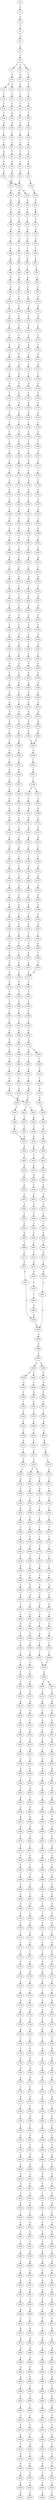 strict digraph  {
	S0 -> S1 [ label = C ];
	S1 -> S2 [ label = G ];
	S2 -> S3 [ label = A ];
	S3 -> S4 [ label = G ];
	S4 -> S5 [ label = T ];
	S5 -> S6 [ label = C ];
	S6 -> S7 [ label = C ];
	S6 -> S8 [ label = G ];
	S6 -> S9 [ label = T ];
	S7 -> S10 [ label = C ];
	S8 -> S11 [ label = A ];
	S9 -> S12 [ label = C ];
	S10 -> S13 [ label = T ];
	S10 -> S14 [ label = G ];
	S11 -> S15 [ label = A ];
	S12 -> S16 [ label = G ];
	S13 -> S17 [ label = C ];
	S14 -> S18 [ label = C ];
	S15 -> S19 [ label = C ];
	S16 -> S20 [ label = T ];
	S17 -> S21 [ label = C ];
	S18 -> S22 [ label = C ];
	S19 -> S23 [ label = C ];
	S20 -> S24 [ label = C ];
	S21 -> S25 [ label = G ];
	S22 -> S26 [ label = T ];
	S23 -> S27 [ label = T ];
	S24 -> S28 [ label = T ];
	S25 -> S29 [ label = G ];
	S26 -> S30 [ label = G ];
	S27 -> S31 [ label = G ];
	S28 -> S32 [ label = G ];
	S29 -> S33 [ label = T ];
	S30 -> S34 [ label = T ];
	S31 -> S35 [ label = T ];
	S32 -> S36 [ label = T ];
	S33 -> S37 [ label = C ];
	S34 -> S38 [ label = C ];
	S35 -> S39 [ label = C ];
	S36 -> S40 [ label = T ];
	S37 -> S41 [ label = T ];
	S38 -> S42 [ label = G ];
	S39 -> S43 [ label = G ];
	S40 -> S44 [ label = C ];
	S41 -> S45 [ label = G ];
	S42 -> S46 [ label = C ];
	S43 -> S47 [ label = C ];
	S44 -> S48 [ label = C ];
	S45 -> S49 [ label = G ];
	S46 -> S50 [ label = G ];
	S47 -> S51 [ label = G ];
	S48 -> S52 [ label = G ];
	S49 -> S53 [ label = A ];
	S50 -> S54 [ label = C ];
	S51 -> S54 [ label = C ];
	S52 -> S55 [ label = T ];
	S53 -> S56 [ label = G ];
	S54 -> S57 [ label = G ];
	S54 -> S58 [ label = A ];
	S55 -> S59 [ label = G ];
	S56 -> S60 [ label = G ];
	S57 -> S61 [ label = A ];
	S58 -> S62 [ label = A ];
	S59 -> S63 [ label = G ];
	S60 -> S64 [ label = G ];
	S61 -> S65 [ label = G ];
	S62 -> S66 [ label = C ];
	S63 -> S67 [ label = C ];
	S64 -> S68 [ label = T ];
	S65 -> S69 [ label = C ];
	S66 -> S70 [ label = C ];
	S67 -> S71 [ label = C ];
	S68 -> S72 [ label = G ];
	S69 -> S73 [ label = A ];
	S70 -> S74 [ label = C ];
	S71 -> S75 [ label = C ];
	S72 -> S76 [ label = T ];
	S73 -> S77 [ label = G ];
	S74 -> S78 [ label = G ];
	S75 -> S79 [ label = G ];
	S76 -> S80 [ label = T ];
	S77 -> S81 [ label = T ];
	S78 -> S82 [ label = T ];
	S79 -> S83 [ label = T ];
	S80 -> S84 [ label = C ];
	S81 -> S85 [ label = G ];
	S82 -> S86 [ label = A ];
	S83 -> S87 [ label = C ];
	S84 -> S88 [ label = C ];
	S85 -> S89 [ label = C ];
	S86 -> S90 [ label = C ];
	S87 -> S91 [ label = C ];
	S88 -> S92 [ label = A ];
	S89 -> S93 [ label = A ];
	S90 -> S94 [ label = A ];
	S91 -> S95 [ label = A ];
	S92 -> S96 [ label = G ];
	S93 -> S97 [ label = A ];
	S94 -> S98 [ label = G ];
	S95 -> S99 [ label = G ];
	S96 -> S100 [ label = C ];
	S97 -> S101 [ label = C ];
	S98 -> S102 [ label = C ];
	S99 -> S103 [ label = T ];
	S100 -> S104 [ label = A ];
	S101 -> S105 [ label = A ];
	S102 -> S106 [ label = A ];
	S103 -> S107 [ label = A ];
	S104 -> S108 [ label = G ];
	S105 -> S109 [ label = G ];
	S106 -> S110 [ label = G ];
	S107 -> S111 [ label = G ];
	S108 -> S112 [ label = A ];
	S109 -> S113 [ label = C ];
	S110 -> S114 [ label = G ];
	S111 -> S115 [ label = C ];
	S112 -> S116 [ label = T ];
	S113 -> S117 [ label = T ];
	S114 -> S118 [ label = T ];
	S115 -> S119 [ label = T ];
	S116 -> S120 [ label = A ];
	S117 -> S121 [ label = A ];
	S118 -> S122 [ label = G ];
	S119 -> S123 [ label = C ];
	S120 -> S124 [ label = A ];
	S121 -> S125 [ label = C ];
	S122 -> S126 [ label = C ];
	S123 -> S127 [ label = C ];
	S124 -> S128 [ label = A ];
	S125 -> S129 [ label = G ];
	S126 -> S130 [ label = A ];
	S127 -> S131 [ label = A ];
	S128 -> S132 [ label = A ];
	S129 -> S133 [ label = A ];
	S130 -> S134 [ label = C ];
	S131 -> S135 [ label = C ];
	S132 -> S136 [ label = A ];
	S133 -> S137 [ label = G ];
	S134 -> S138 [ label = G ];
	S135 -> S139 [ label = C ];
	S136 -> S140 [ label = C ];
	S137 -> S141 [ label = A ];
	S138 -> S142 [ label = C ];
	S139 -> S143 [ label = G ];
	S140 -> S144 [ label = T ];
	S141 -> S145 [ label = A ];
	S142 -> S146 [ label = G ];
	S143 -> S147 [ label = G ];
	S144 -> S148 [ label = T ];
	S145 -> S149 [ label = C ];
	S146 -> S150 [ label = G ];
	S147 -> S151 [ label = A ];
	S148 -> S152 [ label = T ];
	S149 -> S153 [ label = T ];
	S150 -> S154 [ label = T ];
	S151 -> S155 [ label = C ];
	S152 -> S156 [ label = G ];
	S153 -> S157 [ label = G ];
	S154 -> S158 [ label = G ];
	S155 -> S159 [ label = G ];
	S156 -> S160 [ label = C ];
	S157 -> S161 [ label = G ];
	S158 -> S162 [ label = C ];
	S159 -> S163 [ label = T ];
	S160 -> S164 [ label = C ];
	S161 -> S165 [ label = C ];
	S162 -> S166 [ label = C ];
	S163 -> S167 [ label = C ];
	S164 -> S168 [ label = G ];
	S165 -> S169 [ label = G ];
	S166 -> S170 [ label = G ];
	S167 -> S171 [ label = G ];
	S168 -> S172 [ label = T ];
	S169 -> S173 [ label = C ];
	S170 -> S174 [ label = C ];
	S171 -> S175 [ label = T ];
	S172 -> S176 [ label = A ];
	S173 -> S177 [ label = A ];
	S174 -> S178 [ label = A ];
	S175 -> S179 [ label = G ];
	S176 -> S180 [ label = G ];
	S177 -> S181 [ label = G ];
	S178 -> S182 [ label = A ];
	S179 -> S183 [ label = A ];
	S180 -> S184 [ label = C ];
	S181 -> S185 [ label = C ];
	S182 -> S186 [ label = C ];
	S183 -> S187 [ label = C ];
	S184 -> S188 [ label = C ];
	S185 -> S189 [ label = G ];
	S186 -> S190 [ label = C ];
	S187 -> S191 [ label = C ];
	S188 -> S192 [ label = G ];
	S189 -> S193 [ label = G ];
	S190 -> S194 [ label = A ];
	S191 -> S195 [ label = G ];
	S192 -> S196 [ label = G ];
	S193 -> S197 [ label = G ];
	S194 -> S198 [ label = G ];
	S195 -> S199 [ label = G ];
	S196 -> S200 [ label = T ];
	S197 -> S201 [ label = T ];
	S198 -> S202 [ label = T ];
	S199 -> S203 [ label = T ];
	S200 -> S204 [ label = G ];
	S201 -> S205 [ label = G ];
	S202 -> S206 [ label = C ];
	S203 -> S207 [ label = C ];
	S204 -> S208 [ label = A ];
	S205 -> S209 [ label = C ];
	S206 -> S210 [ label = G ];
	S207 -> S211 [ label = G ];
	S208 -> S212 [ label = C ];
	S209 -> S213 [ label = C ];
	S210 -> S214 [ label = C ];
	S211 -> S215 [ label = C ];
	S212 -> S216 [ label = G ];
	S213 -> S217 [ label = G ];
	S214 -> S218 [ label = G ];
	S215 -> S219 [ label = G ];
	S216 -> S220 [ label = T ];
	S217 -> S221 [ label = C ];
	S218 -> S222 [ label = C ];
	S219 -> S223 [ label = T ];
	S220 -> S224 [ label = G ];
	S221 -> S225 [ label = C ];
	S222 -> S226 [ label = A ];
	S223 -> S227 [ label = A ];
	S224 -> S228 [ label = G ];
	S225 -> S229 [ label = G ];
	S226 -> S230 [ label = G ];
	S227 -> S231 [ label = G ];
	S228 -> S232 [ label = G ];
	S229 -> S233 [ label = G ];
	S230 -> S234 [ label = C ];
	S231 -> S235 [ label = C ];
	S232 -> S236 [ label = T ];
	S233 -> S237 [ label = T ];
	S234 -> S238 [ label = C ];
	S235 -> S239 [ label = C ];
	S236 -> S240 [ label = A ];
	S237 -> S241 [ label = G ];
	S238 -> S242 [ label = G ];
	S239 -> S243 [ label = G ];
	S240 -> S244 [ label = C ];
	S241 -> S245 [ label = G ];
	S242 -> S246 [ label = G ];
	S243 -> S247 [ label = C ];
	S244 -> S248 [ label = T ];
	S245 -> S249 [ label = T ];
	S246 -> S250 [ label = T ];
	S247 -> S251 [ label = T ];
	S248 -> S252 [ label = A ];
	S249 -> S253 [ label = G ];
	S250 -> S254 [ label = G ];
	S251 -> S255 [ label = G ];
	S252 -> S256 [ label = T ];
	S253 -> S257 [ label = G ];
	S254 -> S258 [ label = G ];
	S255 -> S259 [ label = G ];
	S256 -> S260 [ label = T ];
	S257 -> S261 [ label = A ];
	S258 -> S262 [ label = A ];
	S259 -> S263 [ label = A ];
	S260 -> S264 [ label = G ];
	S261 -> S265 [ label = A ];
	S262 -> S266 [ label = A ];
	S263 -> S267 [ label = A ];
	S264 -> S268 [ label = G ];
	S265 -> S269 [ label = C ];
	S266 -> S270 [ label = G ];
	S267 -> S271 [ label = G ];
	S268 -> S272 [ label = A ];
	S269 -> S273 [ label = C ];
	S270 -> S274 [ label = A ];
	S271 -> S275 [ label = A ];
	S272 -> S276 [ label = A ];
	S273 -> S277 [ label = T ];
	S274 -> S278 [ label = A ];
	S275 -> S279 [ label = A ];
	S276 -> S280 [ label = C ];
	S277 -> S281 [ label = C ];
	S278 -> S282 [ label = C ];
	S279 -> S283 [ label = C ];
	S280 -> S284 [ label = G ];
	S281 -> S285 [ label = G ];
	S282 -> S286 [ label = G ];
	S283 -> S286 [ label = G ];
	S284 -> S287 [ label = G ];
	S285 -> S288 [ label = G ];
	S286 -> S289 [ label = G ];
	S287 -> S290 [ label = T ];
	S288 -> S291 [ label = C ];
	S289 -> S292 [ label = C ];
	S290 -> S293 [ label = A ];
	S291 -> S294 [ label = A ];
	S292 -> S295 [ label = A ];
	S293 -> S296 [ label = C ];
	S294 -> S297 [ label = C ];
	S295 -> S298 [ label = C ];
	S296 -> S299 [ label = G ];
	S297 -> S300 [ label = G ];
	S298 -> S301 [ label = C ];
	S298 -> S302 [ label = T ];
	S299 -> S303 [ label = A ];
	S300 -> S304 [ label = C ];
	S301 -> S305 [ label = G ];
	S302 -> S306 [ label = G ];
	S303 -> S307 [ label = A ];
	S304 -> S308 [ label = G ];
	S305 -> S309 [ label = G ];
	S306 -> S310 [ label = G ];
	S307 -> S311 [ label = G ];
	S308 -> S312 [ label = C ];
	S309 -> S313 [ label = G ];
	S310 -> S314 [ label = G ];
	S311 -> S315 [ label = A ];
	S312 -> S316 [ label = G ];
	S313 -> S317 [ label = A ];
	S314 -> S318 [ label = A ];
	S315 -> S319 [ label = A ];
	S316 -> S320 [ label = C ];
	S317 -> S321 [ label = A ];
	S318 -> S322 [ label = A ];
	S319 -> S323 [ label = G ];
	S320 -> S324 [ label = G ];
	S321 -> S325 [ label = T ];
	S322 -> S326 [ label = C ];
	S323 -> S327 [ label = T ];
	S324 -> S328 [ label = T ];
	S325 -> S329 [ label = T ];
	S326 -> S330 [ label = T ];
	S327 -> S331 [ label = G ];
	S328 -> S332 [ label = C ];
	S329 -> S333 [ label = G ];
	S330 -> S334 [ label = G ];
	S331 -> S335 [ label = T ];
	S332 -> S336 [ label = G ];
	S333 -> S337 [ label = A ];
	S334 -> S338 [ label = G ];
	S335 -> S339 [ label = C ];
	S336 -> S340 [ label = A ];
	S337 -> S341 [ label = A ];
	S338 -> S342 [ label = A ];
	S339 -> S343 [ label = C ];
	S340 -> S344 [ label = C ];
	S341 -> S345 [ label = C ];
	S342 -> S346 [ label = C ];
	S343 -> S347 [ label = T ];
	S344 -> S348 [ label = G ];
	S345 -> S349 [ label = C ];
	S346 -> S350 [ label = C ];
	S347 -> S351 [ label = G ];
	S348 -> S352 [ label = C ];
	S349 -> S353 [ label = C ];
	S350 -> S354 [ label = C ];
	S351 -> S355 [ label = G ];
	S352 -> S356 [ label = G ];
	S353 -> S357 [ label = G ];
	S354 -> S358 [ label = G ];
	S355 -> S359 [ label = C ];
	S356 -> S360 [ label = C ];
	S357 -> S361 [ label = T ];
	S358 -> S362 [ label = T ];
	S359 -> S363 [ label = C ];
	S360 -> S364 [ label = C ];
	S361 -> S365 [ label = C ];
	S362 -> S366 [ label = C ];
	S363 -> S367 [ label = T ];
	S364 -> S368 [ label = T ];
	S365 -> S369 [ label = T ];
	S366 -> S370 [ label = T ];
	S367 -> S371 [ label = G ];
	S368 -> S372 [ label = C ];
	S369 -> S373 [ label = C ];
	S370 -> S374 [ label = C ];
	S371 -> S375 [ label = G ];
	S372 -> S376 [ label = G ];
	S373 -> S377 [ label = G ];
	S374 -> S377 [ label = G ];
	S375 -> S378 [ label = G ];
	S376 -> S379 [ label = G ];
	S377 -> S380 [ label = G ];
	S378 -> S381 [ label = T ];
	S379 -> S382 [ label = G ];
	S380 -> S383 [ label = C ];
	S381 -> S384 [ label = C ];
	S382 -> S385 [ label = C ];
	S383 -> S386 [ label = A ];
	S384 -> S387 [ label = C ];
	S385 -> S388 [ label = T ];
	S386 -> S389 [ label = C ];
	S387 -> S390 [ label = C ];
	S388 -> S391 [ label = C ];
	S389 -> S392 [ label = C ];
	S390 -> S393 [ label = G ];
	S391 -> S394 [ label = A ];
	S392 -> S395 [ label = G ];
	S393 -> S396 [ label = A ];
	S394 -> S397 [ label = C ];
	S395 -> S398 [ label = A ];
	S396 -> S399 [ label = G ];
	S397 -> S400 [ label = G ];
	S398 -> S401 [ label = G ];
	S398 -> S402 [ label = A ];
	S399 -> S403 [ label = T ];
	S400 -> S404 [ label = T ];
	S401 -> S405 [ label = T ];
	S402 -> S406 [ label = T ];
	S403 -> S407 [ label = C ];
	S404 -> S408 [ label = C ];
	S405 -> S409 [ label = C ];
	S406 -> S410 [ label = G ];
	S407 -> S411 [ label = C ];
	S408 -> S412 [ label = C ];
	S409 -> S413 [ label = C ];
	S410 -> S414 [ label = T ];
	S411 -> S415 [ label = A ];
	S412 -> S416 [ label = A ];
	S413 -> S417 [ label = A ];
	S414 -> S418 [ label = A ];
	S415 -> S419 [ label = G ];
	S416 -> S420 [ label = G ];
	S417 -> S419 [ label = G ];
	S418 -> S421 [ label = G ];
	S419 -> S422 [ label = T ];
	S419 -> S423 [ label = C ];
	S420 -> S424 [ label = C ];
	S421 -> S425 [ label = T ];
	S422 -> S426 [ label = A ];
	S423 -> S427 [ label = T ];
	S424 -> S428 [ label = T ];
	S425 -> S429 [ label = T ];
	S426 -> S430 [ label = G ];
	S427 -> S431 [ label = T ];
	S428 -> S432 [ label = T ];
	S429 -> S433 [ label = T ];
	S430 -> S434 [ label = G ];
	S431 -> S435 [ label = C ];
	S432 -> S435 [ label = C ];
	S433 -> S436 [ label = C ];
	S434 -> S437 [ label = G ];
	S435 -> S438 [ label = A ];
	S436 -> S439 [ label = A ];
	S437 -> S440 [ label = T ];
	S438 -> S441 [ label = C ];
	S439 -> S442 [ label = C ];
	S440 -> S443 [ label = C ];
	S441 -> S444 [ label = G ];
	S442 -> S445 [ label = T ];
	S443 -> S446 [ label = A ];
	S444 -> S447 [ label = C ];
	S445 -> S448 [ label = C ];
	S446 -> S449 [ label = C ];
	S447 -> S450 [ label = C ];
	S448 -> S451 [ label = C ];
	S449 -> S452 [ label = T ];
	S450 -> S453 [ label = C ];
	S451 -> S454 [ label = T ];
	S452 -> S455 [ label = C ];
	S453 -> S456 [ label = T ];
	S454 -> S457 [ label = T ];
	S455 -> S458 [ label = G ];
	S456 -> S459 [ label = T ];
	S457 -> S460 [ label = T ];
	S458 -> S461 [ label = C ];
	S459 -> S462 [ label = C ];
	S460 -> S463 [ label = C ];
	S461 -> S464 [ label = T ];
	S462 -> S465 [ label = A ];
	S463 -> S466 [ label = A ];
	S464 -> S467 [ label = T ];
	S465 -> S468 [ label = T ];
	S466 -> S469 [ label = T ];
	S467 -> S470 [ label = C ];
	S468 -> S471 [ label = C ];
	S469 -> S472 [ label = C ];
	S470 -> S473 [ label = A ];
	S471 -> S474 [ label = C ];
	S472 -> S475 [ label = C ];
	S473 -> S476 [ label = T ];
	S474 -> S477 [ label = A ];
	S475 -> S478 [ label = A ];
	S476 -> S479 [ label = C ];
	S477 -> S480 [ label = G ];
	S478 -> S481 [ label = G ];
	S479 -> S482 [ label = C ];
	S480 -> S483 [ label = A ];
	S481 -> S483 [ label = A ];
	S482 -> S484 [ label = A ];
	S483 -> S485 [ label = A ];
	S484 -> S480 [ label = G ];
	S485 -> S486 [ label = C ];
	S486 -> S487 [ label = C ];
	S487 -> S488 [ label = A ];
	S487 -> S489 [ label = G ];
	S488 -> S490 [ label = G ];
	S488 -> S491 [ label = C ];
	S489 -> S492 [ label = G ];
	S490 -> S493 [ label = A ];
	S491 -> S494 [ label = C ];
	S492 -> S495 [ label = A ];
	S493 -> S496 [ label = C ];
	S494 -> S497 [ label = A ];
	S495 -> S498 [ label = C ];
	S496 -> S499 [ label = T ];
	S497 -> S500 [ label = C ];
	S498 -> S501 [ label = G ];
	S499 -> S502 [ label = C ];
	S500 -> S503 [ label = C ];
	S501 -> S504 [ label = C ];
	S502 -> S505 [ label = C ];
	S503 -> S506 [ label = C ];
	S504 -> S507 [ label = C ];
	S505 -> S508 [ label = C ];
	S506 -> S509 [ label = C ];
	S507 -> S510 [ label = C ];
	S508 -> S511 [ label = A ];
	S509 -> S512 [ label = T ];
	S510 -> S513 [ label = A ];
	S511 -> S514 [ label = T ];
	S512 -> S515 [ label = T ];
	S513 -> S516 [ label = T ];
	S514 -> S517 [ label = C ];
	S515 -> S518 [ label = C ];
	S516 -> S519 [ label = C ];
	S517 -> S520 [ label = T ];
	S518 -> S521 [ label = C ];
	S518 -> S522 [ label = G ];
	S519 -> S523 [ label = G ];
	S520 -> S524 [ label = G ];
	S521 -> S525 [ label = T ];
	S522 -> S526 [ label = A ];
	S523 -> S527 [ label = T ];
	S524 -> S528 [ label = C ];
	S525 -> S529 [ label = G ];
	S526 -> S530 [ label = T ];
	S527 -> S531 [ label = C ];
	S528 -> S532 [ label = C ];
	S529 -> S533 [ label = T ];
	S530 -> S534 [ label = C ];
	S531 -> S535 [ label = C ];
	S532 -> S536 [ label = A ];
	S533 -> S537 [ label = C ];
	S534 -> S538 [ label = G ];
	S535 -> S539 [ label = T ];
	S536 -> S540 [ label = G ];
	S537 -> S541 [ label = C ];
	S538 -> S542 [ label = T ];
	S539 -> S543 [ label = C ];
	S540 -> S544 [ label = T ];
	S541 -> S545 [ label = T ];
	S542 -> S546 [ label = T ];
	S543 -> S547 [ label = T ];
	S544 -> S548 [ label = C ];
	S545 -> S549 [ label = T ];
	S546 -> S550 [ label = T ];
	S547 -> S551 [ label = T ];
	S548 -> S552 [ label = G ];
	S549 -> S553 [ label = G ];
	S550 -> S554 [ label = G ];
	S551 -> S555 [ label = C ];
	S552 -> S556 [ label = T ];
	S553 -> S557 [ label = T ];
	S554 -> S558 [ label = T ];
	S555 -> S559 [ label = T ];
	S556 -> S560 [ label = A ];
	S557 -> S561 [ label = A ];
	S558 -> S562 [ label = A ];
	S559 -> S563 [ label = C ];
	S560 -> S564 [ label = A ];
	S561 -> S565 [ label = G ];
	S562 -> S566 [ label = G ];
	S563 -> S567 [ label = G ];
	S564 -> S568 [ label = G ];
	S565 -> S569 [ label = G ];
	S566 -> S570 [ label = G ];
	S567 -> S571 [ label = G ];
	S568 -> S572 [ label = A ];
	S569 -> S573 [ label = A ];
	S570 -> S574 [ label = A ];
	S571 -> S575 [ label = A ];
	S572 -> S576 [ label = C ];
	S573 -> S577 [ label = G ];
	S574 -> S578 [ label = A ];
	S575 -> S579 [ label = G ];
	S576 -> S580 [ label = G ];
	S577 -> S581 [ label = A ];
	S578 -> S582 [ label = A ];
	S579 -> S583 [ label = A ];
	S580 -> S584 [ label = G ];
	S581 -> S585 [ label = G ];
	S582 -> S586 [ label = G ];
	S583 -> S587 [ label = G ];
	S584 -> S588 [ label = C ];
	S585 -> S589 [ label = G ];
	S586 -> S590 [ label = G ];
	S587 -> S591 [ label = G ];
	S588 -> S592 [ label = T ];
	S589 -> S593 [ label = T ];
	S590 -> S594 [ label = T ];
	S591 -> S595 [ label = T ];
	S592 -> S596 [ label = C ];
	S593 -> S597 [ label = C ];
	S594 -> S598 [ label = C ];
	S595 -> S599 [ label = C ];
	S596 -> S600 [ label = T ];
	S597 -> S601 [ label = C ];
	S598 -> S602 [ label = C ];
	S599 -> S601 [ label = C ];
	S600 -> S603 [ label = C ];
	S601 -> S604 [ label = C ];
	S602 -> S605 [ label = C ];
	S603 -> S606 [ label = G ];
	S604 -> S607 [ label = A ];
	S604 -> S608 [ label = G ];
	S605 -> S609 [ label = G ];
	S606 -> S610 [ label = A ];
	S607 -> S611 [ label = G ];
	S608 -> S612 [ label = G ];
	S609 -> S613 [ label = A ];
	S610 -> S614 [ label = A ];
	S611 -> S615 [ label = A ];
	S612 -> S616 [ label = A ];
	S613 -> S617 [ label = A ];
	S614 -> S618 [ label = G ];
	S615 -> S619 [ label = G ];
	S616 -> S620 [ label = G ];
	S617 -> S621 [ label = G ];
	S618 -> S622 [ label = T ];
	S619 -> S623 [ label = C ];
	S620 -> S624 [ label = G ];
	S621 -> S625 [ label = T ];
	S622 -> S626 [ label = C ];
	S623 -> S627 [ label = C ];
	S624 -> S628 [ label = C ];
	S625 -> S629 [ label = C ];
	S626 -> S630 [ label = G ];
	S627 -> S631 [ label = A ];
	S628 -> S632 [ label = G ];
	S629 -> S633 [ label = G ];
	S630 -> S634 [ label = C ];
	S631 -> S635 [ label = C ];
	S632 -> S636 [ label = T ];
	S633 -> S637 [ label = A ];
	S634 -> S638 [ label = G ];
	S635 -> S639 [ label = G ];
	S636 -> S640 [ label = G ];
	S637 -> S641 [ label = G ];
	S638 -> S642 [ label = G ];
	S639 -> S643 [ label = G ];
	S640 -> S644 [ label = G ];
	S641 -> S645 [ label = G ];
	S642 -> S646 [ label = C ];
	S643 -> S647 [ label = T ];
	S644 -> S648 [ label = T ];
	S645 -> S649 [ label = T ];
	S646 -> S650 [ label = T ];
	S647 -> S651 [ label = T ];
	S648 -> S652 [ label = A ];
	S649 -> S653 [ label = A ];
	S650 -> S654 [ label = A ];
	S651 -> S655 [ label = A ];
	S652 -> S656 [ label = T ];
	S653 -> S657 [ label = T ];
	S654 -> S658 [ label = T ];
	S655 -> S659 [ label = C ];
	S656 -> S660 [ label = G ];
	S657 -> S661 [ label = A ];
	S658 -> S662 [ label = A ];
	S659 -> S663 [ label = T ];
	S660 -> S664 [ label = A ];
	S661 -> S665 [ label = A ];
	S662 -> S666 [ label = G ];
	S663 -> S667 [ label = G ];
	S664 -> S668 [ label = G ];
	S665 -> S669 [ label = G ];
	S666 -> S670 [ label = T ];
	S667 -> S671 [ label = C ];
	S668 -> S672 [ label = C ];
	S669 -> S673 [ label = T ];
	S670 -> S674 [ label = A ];
	S671 -> S675 [ label = A ];
	S672 -> S676 [ label = G ];
	S673 -> S677 [ label = C ];
	S674 -> S678 [ label = G ];
	S675 -> S679 [ label = G ];
	S676 -> S680 [ label = G ];
	S677 -> S681 [ label = G ];
	S678 -> S682 [ label = C ];
	S679 -> S683 [ label = A ];
	S680 -> S684 [ label = T ];
	S681 -> S685 [ label = T ];
	S682 -> S686 [ label = C ];
	S683 -> S687 [ label = C ];
	S684 -> S688 [ label = C ];
	S685 -> S689 [ label = G ];
	S686 -> S690 [ label = G ];
	S687 -> S691 [ label = G ];
	S688 -> S692 [ label = G ];
	S689 -> S693 [ label = G ];
	S690 -> S694 [ label = A ];
	S691 -> S695 [ label = G ];
	S692 -> S696 [ label = C ];
	S693 -> S697 [ label = T ];
	S694 -> S698 [ label = A ];
	S695 -> S699 [ label = A ];
	S696 -> S700 [ label = A ];
	S697 -> S701 [ label = A ];
	S698 -> S702 [ label = A ];
	S699 -> S703 [ label = C ];
	S700 -> S704 [ label = C ];
	S701 -> S705 [ label = C ];
	S702 -> S706 [ label = C ];
	S703 -> S707 [ label = A ];
	S704 -> S708 [ label = G ];
	S705 -> S709 [ label = C ];
	S706 -> S710 [ label = C ];
	S707 -> S711 [ label = C ];
	S708 -> S712 [ label = C ];
	S709 -> S713 [ label = G ];
	S710 -> S714 [ label = C ];
	S711 -> S715 [ label = A ];
	S712 -> S716 [ label = G ];
	S713 -> S717 [ label = G ];
	S714 -> S718 [ label = C ];
	S715 -> S719 [ label = C ];
	S716 -> S720 [ label = C ];
	S717 -> S721 [ label = T ];
	S718 -> S722 [ label = G ];
	S719 -> S723 [ label = C ];
	S720 -> S724 [ label = G ];
	S721 -> S725 [ label = G ];
	S722 -> S726 [ label = A ];
	S723 -> S727 [ label = T ];
	S724 -> S728 [ label = G ];
	S725 -> S729 [ label = G ];
	S726 -> S730 [ label = C ];
	S727 -> S731 [ label = C ];
	S728 -> S732 [ label = C ];
	S729 -> S733 [ label = T ];
	S730 -> S734 [ label = T ];
	S731 -> S735 [ label = T ];
	S732 -> S736 [ label = T ];
	S733 -> S737 [ label = T ];
	S734 -> S738 [ label = A ];
	S735 -> S739 [ label = A ];
	S736 -> S740 [ label = G ];
	S737 -> S741 [ label = A ];
	S738 -> S742 [ label = G ];
	S739 -> S743 [ label = G ];
	S740 -> S744 [ label = G ];
	S741 -> S745 [ label = G ];
	S742 -> S746 [ label = A ];
	S743 -> S747 [ label = A ];
	S744 -> S748 [ label = A ];
	S745 -> S749 [ label = A ];
	S746 -> S750 [ label = A ];
	S747 -> S751 [ label = A ];
	S748 -> S752 [ label = A ];
	S749 -> S753 [ label = A ];
	S750 -> S754 [ label = T ];
	S751 -> S755 [ label = C ];
	S752 -> S756 [ label = T ];
	S753 -> S757 [ label = G ];
	S754 -> S758 [ label = C ];
	S755 -> S759 [ label = G ];
	S756 -> S760 [ label = G ];
	S757 -> S761 [ label = G ];
	S758 -> S762 [ label = G ];
	S759 -> S763 [ label = A ];
	S760 -> S764 [ label = G ];
	S761 -> S765 [ label = G ];
	S762 -> S766 [ label = G ];
	S763 -> S767 [ label = G ];
	S764 -> S768 [ label = G ];
	S765 -> S769 [ label = G ];
	S766 -> S770 [ label = G ];
	S767 -> S771 [ label = G ];
	S768 -> S772 [ label = G ];
	S769 -> S773 [ label = G ];
	S770 -> S774 [ label = T ];
	S771 -> S775 [ label = T ];
	S772 -> S776 [ label = T ];
	S773 -> S777 [ label = T ];
	S774 -> S778 [ label = A ];
	S775 -> S779 [ label = G ];
	S776 -> S780 [ label = C ];
	S777 -> S781 [ label = C ];
	S778 -> S782 [ label = T ];
	S779 -> S783 [ label = T ];
	S780 -> S784 [ label = C ];
	S781 -> S785 [ label = C ];
	S782 -> S786 [ label = C ];
	S783 -> S787 [ label = C ];
	S784 -> S788 [ label = G ];
	S785 -> S789 [ label = G ];
	S786 -> S790 [ label = C ];
	S787 -> S791 [ label = C ];
	S788 -> S792 [ label = C ];
	S789 -> S793 [ label = T ];
	S790 -> S794 [ label = C ];
	S791 -> S795 [ label = C ];
	S792 -> S796 [ label = C ];
	S793 -> S797 [ label = C ];
	S794 -> S798 [ label = G ];
	S795 -> S799 [ label = T ];
	S796 -> S800 [ label = G ];
	S797 -> S801 [ label = G ];
	S798 -> S802 [ label = A ];
	S799 -> S803 [ label = G ];
	S800 -> S804 [ label = G ];
	S801 -> S805 [ label = G ];
	S802 -> S806 [ label = A ];
	S803 -> S807 [ label = T ];
	S804 -> S808 [ label = A ];
	S805 -> S809 [ label = A ];
	S806 -> S810 [ label = A ];
	S807 -> S811 [ label = C ];
	S808 -> S812 [ label = A ];
	S809 -> S813 [ label = A ];
	S810 -> S814 [ label = G ];
	S811 -> S815 [ label = C ];
	S812 -> S816 [ label = C ];
	S813 -> S817 [ label = C ];
	S814 -> S818 [ label = T ];
	S815 -> S819 [ label = T ];
	S816 -> S820 [ label = T ];
	S817 -> S821 [ label = T ];
	S818 -> S822 [ label = G ];
	S819 -> S823 [ label = A ];
	S820 -> S824 [ label = G ];
	S821 -> S825 [ label = A ];
	S822 -> S826 [ label = T ];
	S823 -> S827 [ label = C ];
	S824 -> S828 [ label = C ];
	S825 -> S829 [ label = C ];
	S826 -> S830 [ label = C ];
	S827 -> S831 [ label = T ];
	S828 -> S832 [ label = A ];
	S829 -> S833 [ label = A ];
	S830 -> S834 [ label = G ];
	S831 -> S835 [ label = A ];
	S832 -> S836 [ label = A ];
	S833 -> S837 [ label = A ];
	S834 -> S838 [ label = T ];
	S835 -> S839 [ label = C ];
	S836 -> S840 [ label = C ];
	S837 -> S841 [ label = C ];
	S838 -> S842 [ label = C ];
	S839 -> S843 [ label = C ];
	S840 -> S844 [ label = C ];
	S841 -> S845 [ label = G ];
	S842 -> S846 [ label = G ];
	S843 -> S847 [ label = A ];
	S844 -> S848 [ label = A ];
	S845 -> S849 [ label = A ];
	S846 -> S850 [ label = G ];
	S847 -> S851 [ label = G ];
	S848 -> S852 [ label = G ];
	S849 -> S853 [ label = A ];
	S850 -> S854 [ label = A ];
	S851 -> S855 [ label = G ];
	S852 -> S856 [ label = A ];
	S853 -> S857 [ label = A ];
	S854 -> S858 [ label = A ];
	S855 -> S859 [ label = A ];
	S856 -> S860 [ label = A ];
	S857 -> S861 [ label = A ];
	S858 -> S862 [ label = C ];
	S859 -> S863 [ label = G ];
	S860 -> S864 [ label = C ];
	S861 -> S865 [ label = C ];
	S862 -> S866 [ label = A ];
	S863 -> S867 [ label = A ];
	S864 -> S868 [ label = A ];
	S865 -> S869 [ label = A ];
	S866 -> S870 [ label = G ];
	S867 -> S871 [ label = G ];
	S868 -> S872 [ label = G ];
	S869 -> S873 [ label = G ];
	S870 -> S874 [ label = G ];
	S871 -> S875 [ label = T ];
	S872 -> S876 [ label = C ];
	S873 -> S877 [ label = A ];
	S874 -> S878 [ label = A ];
	S875 -> S879 [ label = C ];
	S876 -> S880 [ label = C ];
	S877 -> S881 [ label = A ];
	S878 -> S882 [ label = A ];
	S879 -> S883 [ label = A ];
	S880 -> S884 [ label = G ];
	S881 -> S885 [ label = G ];
	S882 -> S886 [ label = T ];
	S883 -> S887 [ label = G ];
	S884 -> S888 [ label = T ];
	S885 -> S889 [ label = G ];
	S886 -> S890 [ label = A ];
	S887 -> S891 [ label = G ];
	S888 -> S892 [ label = C ];
	S889 -> S893 [ label = G ];
	S890 -> S894 [ label = G ];
	S891 -> S895 [ label = A ];
	S892 -> S896 [ label = C ];
	S893 -> S897 [ label = G ];
	S894 -> S898 [ label = T ];
	S895 -> S899 [ label = C ];
	S896 -> S900 [ label = T ];
	S897 -> S901 [ label = T ];
	S898 -> S902 [ label = C ];
	S899 -> S903 [ label = C ];
	S900 -> S904 [ label = C ];
	S901 -> S905 [ label = C ];
	S902 -> S906 [ label = T ];
	S903 -> S907 [ label = A ];
	S904 -> S908 [ label = T ];
	S905 -> S909 [ label = T ];
	S906 -> S910 [ label = C ];
	S907 -> S911 [ label = G ];
	S908 -> S912 [ label = G ];
	S909 -> S913 [ label = C ];
	S910 -> S914 [ label = T ];
	S911 -> S915 [ label = T ];
	S912 -> S916 [ label = T ];
	S913 -> S917 [ label = T ];
	S914 -> S918 [ label = C ];
	S915 -> S919 [ label = C ];
	S916 -> S920 [ label = C ];
	S917 -> S921 [ label = C ];
	S918 -> S922 [ label = T ];
	S919 -> S923 [ label = T ];
	S920 -> S924 [ label = G ];
	S921 -> S925 [ label = G ];
	S922 -> S926 [ label = G ];
	S923 -> S927 [ label = C ];
	S924 -> S928 [ label = T ];
	S925 -> S929 [ label = T ];
	S926 -> S930 [ label = A ];
	S927 -> S931 [ label = T ];
	S928 -> S932 [ label = G ];
	S929 -> S933 [ label = G ];
	S930 -> S934 [ label = G ];
	S931 -> S935 [ label = G ];
	S932 -> S936 [ label = G ];
	S933 -> S937 [ label = G ];
	S934 -> S938 [ label = T ];
	S935 -> S939 [ label = T ];
	S936 -> S940 [ label = T ];
	S937 -> S941 [ label = T ];
	S938 -> S942 [ label = A ];
	S939 -> S943 [ label = A ];
	S940 -> S944 [ label = A ];
	S941 -> S945 [ label = A ];
}
